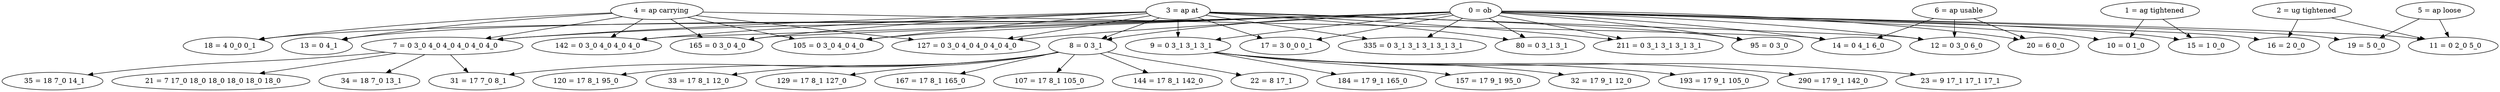 strict digraph  {
"    0 = ob";
"    7 = 0 3_0 4_0 4_0 4_0 4_0 4_0 ";
"    8 = 0 3_1 ";
"    9 = 0 3_1 3_1 3_1 ";
"   10 = 0 1_0 ";
"   11 = 0 2_0 5_0 ";
"   12 = 0 3_0 6_0 ";
"   13 = 0 4_1 ";
"   14 = 0 4_1 6_0 ";
"   15 = 1 0_0 ";
"   16 = 2 0_0 ";
"   17 = 3 0_0 0_1 ";
"   18 = 4 0_0 0_1 ";
"   19 = 5 0_0 ";
"   20 = 6 0_0 ";
"  142 = 0 3_0 4_0 4_0 4_0 ";
"  165 = 0 3_0 4_0 ";
"  335 = 0 3_1 3_1 3_1 3_1 3_1 ";
"   80 = 0 3_1 3_1 ";
"  211 = 0 3_1 3_1 3_1 3_1 ";
"   95 = 0 3_0 ";
"  105 = 0 3_0 4_0 4_0 ";
"  127 = 0 3_0 4_0 4_0 4_0 4_0 ";
"    3 = ap at";
"    4 = ap carrying";
"    1 = ag tightened";
"    2 = ug tightened";
"    5 = ap loose";
"    6 = ap usable";
"   34 = 18 7_0 13_1 ";
"   35 = 18 7_0 14_1 ";
"   21 = 7 17_0 18_0 18_0 18_0 18_0 18_0 ";
"   31 = 17 7_0 8_1 ";
"   33 = 17 8_1 12_0 ";
"  129 = 17 8_1 127_0 ";
"  167 = 17 8_1 165_0 ";
"  107 = 17 8_1 105_0 ";
"  144 = 17 8_1 142_0 ";
"   22 = 8 17_1 ";
"  120 = 17 8_1 95_0 ";
"   32 = 17 9_1 12_0 ";
"  193 = 17 9_1 105_0 ";
"  290 = 17 9_1 142_0 ";
"   23 = 9 17_1 17_1 17_1 ";
"  184 = 17 9_1 165_0 ";
"  157 = 17 9_1 95_0 ";
"    0 = ob" -> "    7 = 0 3_0 4_0 4_0 4_0 4_0 4_0 ";
"    0 = ob" -> "    8 = 0 3_1 ";
"    0 = ob" -> "    9 = 0 3_1 3_1 3_1 ";
"    0 = ob" -> "   10 = 0 1_0 ";
"    0 = ob" -> "   11 = 0 2_0 5_0 ";
"    0 = ob" -> "   12 = 0 3_0 6_0 ";
"    0 = ob" -> "   13 = 0 4_1 ";
"    0 = ob" -> "   14 = 0 4_1 6_0 ";
"    0 = ob" -> "   15 = 1 0_0 ";
"    0 = ob" -> "   16 = 2 0_0 ";
"    0 = ob" -> "   17 = 3 0_0 0_1 ";
"    0 = ob" -> "   18 = 4 0_0 0_1 ";
"    0 = ob" -> "   19 = 5 0_0 ";
"    0 = ob" -> "   20 = 6 0_0 ";
"    0 = ob" -> "  142 = 0 3_0 4_0 4_0 4_0 ";
"    0 = ob" -> "  165 = 0 3_0 4_0 ";
"    0 = ob" -> "  335 = 0 3_1 3_1 3_1 3_1 3_1 ";
"    0 = ob" -> "   80 = 0 3_1 3_1 ";
"    0 = ob" -> "  211 = 0 3_1 3_1 3_1 3_1 ";
"    0 = ob" -> "   95 = 0 3_0 ";
"    0 = ob" -> "  105 = 0 3_0 4_0 4_0 ";
"    0 = ob" -> "  127 = 0 3_0 4_0 4_0 4_0 4_0 ";
"    7 = 0 3_0 4_0 4_0 4_0 4_0 4_0 " -> "   34 = 18 7_0 13_1 ";
"    7 = 0 3_0 4_0 4_0 4_0 4_0 4_0 " -> "   35 = 18 7_0 14_1 ";
"    7 = 0 3_0 4_0 4_0 4_0 4_0 4_0 " -> "   21 = 7 17_0 18_0 18_0 18_0 18_0 18_0 ";
"    7 = 0 3_0 4_0 4_0 4_0 4_0 4_0 " -> "   31 = 17 7_0 8_1 ";
"    8 = 0 3_1 " -> "   33 = 17 8_1 12_0 ";
"    8 = 0 3_1 " -> "  129 = 17 8_1 127_0 ";
"    8 = 0 3_1 " -> "  167 = 17 8_1 165_0 ";
"    8 = 0 3_1 " -> "  107 = 17 8_1 105_0 ";
"    8 = 0 3_1 " -> "  144 = 17 8_1 142_0 ";
"    8 = 0 3_1 " -> "   22 = 8 17_1 ";
"    8 = 0 3_1 " -> "  120 = 17 8_1 95_0 ";
"    8 = 0 3_1 " -> "   31 = 17 7_0 8_1 ";
"    9 = 0 3_1 3_1 3_1 " -> "   32 = 17 9_1 12_0 ";
"    9 = 0 3_1 3_1 3_1 " -> "  193 = 17 9_1 105_0 ";
"    9 = 0 3_1 3_1 3_1 " -> "  290 = 17 9_1 142_0 ";
"    9 = 0 3_1 3_1 3_1 " -> "   23 = 9 17_1 17_1 17_1 ";
"    9 = 0 3_1 3_1 3_1 " -> "  184 = 17 9_1 165_0 ";
"    9 = 0 3_1 3_1 3_1 " -> "  157 = 17 9_1 95_0 ";
"    3 = ap at" -> "  165 = 0 3_0 4_0 ";
"    3 = ap at" -> "    7 = 0 3_0 4_0 4_0 4_0 4_0 4_0 ";
"    3 = ap at" -> "    8 = 0 3_1 ";
"    3 = ap at" -> "    9 = 0 3_1 3_1 3_1 ";
"    3 = ap at" -> "  105 = 0 3_0 4_0 4_0 ";
"    3 = ap at" -> "   12 = 0 3_0 6_0 ";
"    3 = ap at" -> "  142 = 0 3_0 4_0 4_0 4_0 ";
"    3 = ap at" -> "  335 = 0 3_1 3_1 3_1 3_1 3_1 ";
"    3 = ap at" -> "   80 = 0 3_1 3_1 ";
"    3 = ap at" -> "   17 = 3 0_0 0_1 ";
"    3 = ap at" -> "  211 = 0 3_1 3_1 3_1 3_1 ";
"    3 = ap at" -> "  127 = 0 3_0 4_0 4_0 4_0 4_0 ";
"    3 = ap at" -> "   95 = 0 3_0 ";
"    4 = ap carrying" -> "  165 = 0 3_0 4_0 ";
"    4 = ap carrying" -> "    7 = 0 3_0 4_0 4_0 4_0 4_0 4_0 ";
"    4 = ap carrying" -> "  105 = 0 3_0 4_0 4_0 ";
"    4 = ap carrying" -> "   13 = 0 4_1 ";
"    4 = ap carrying" -> "   14 = 0 4_1 6_0 ";
"    4 = ap carrying" -> "  142 = 0 3_0 4_0 4_0 4_0 ";
"    4 = ap carrying" -> "   18 = 4 0_0 0_1 ";
"    4 = ap carrying" -> "  127 = 0 3_0 4_0 4_0 4_0 4_0 ";
"    1 = ag tightened" -> "   10 = 0 1_0 ";
"    1 = ag tightened" -> "   15 = 1 0_0 ";
"    2 = ug tightened" -> "   16 = 2 0_0 ";
"    2 = ug tightened" -> "   11 = 0 2_0 5_0 ";
"    5 = ap loose" -> "   19 = 5 0_0 ";
"    5 = ap loose" -> "   11 = 0 2_0 5_0 ";
"    6 = ap usable" -> "   12 = 0 3_0 6_0 ";
"    6 = ap usable" -> "   20 = 6 0_0 ";
"    6 = ap usable" -> "   14 = 0 4_1 6_0 ";
}
